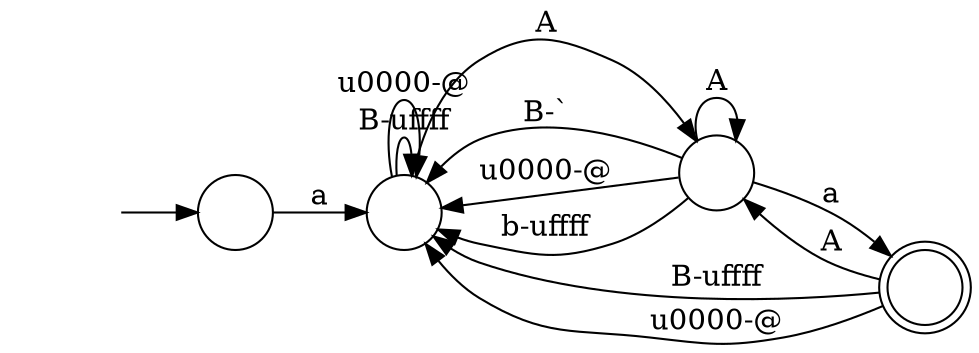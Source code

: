 digraph Automaton {
  rankdir = LR;
  0 [shape=circle,label=""];
  0 -> 2 [label="A"]
  0 -> 0 [label="B-\uffff"]
  0 -> 0 [label="\u0000-@"]
  1 [shape=circle,label=""];
  initial [shape=plaintext,label=""];
  initial -> 1
  1 -> 0 [label="a"]
  2 [shape=circle,label=""];
  2 -> 2 [label="A"]
  2 -> 3 [label="a"]
  2 -> 0 [label="B-`"]
  2 -> 0 [label="\u0000-@"]
  2 -> 0 [label="b-\uffff"]
  3 [shape=doublecircle,label=""];
  3 -> 2 [label="A"]
  3 -> 0 [label="B-\uffff"]
  3 -> 0 [label="\u0000-@"]
}

